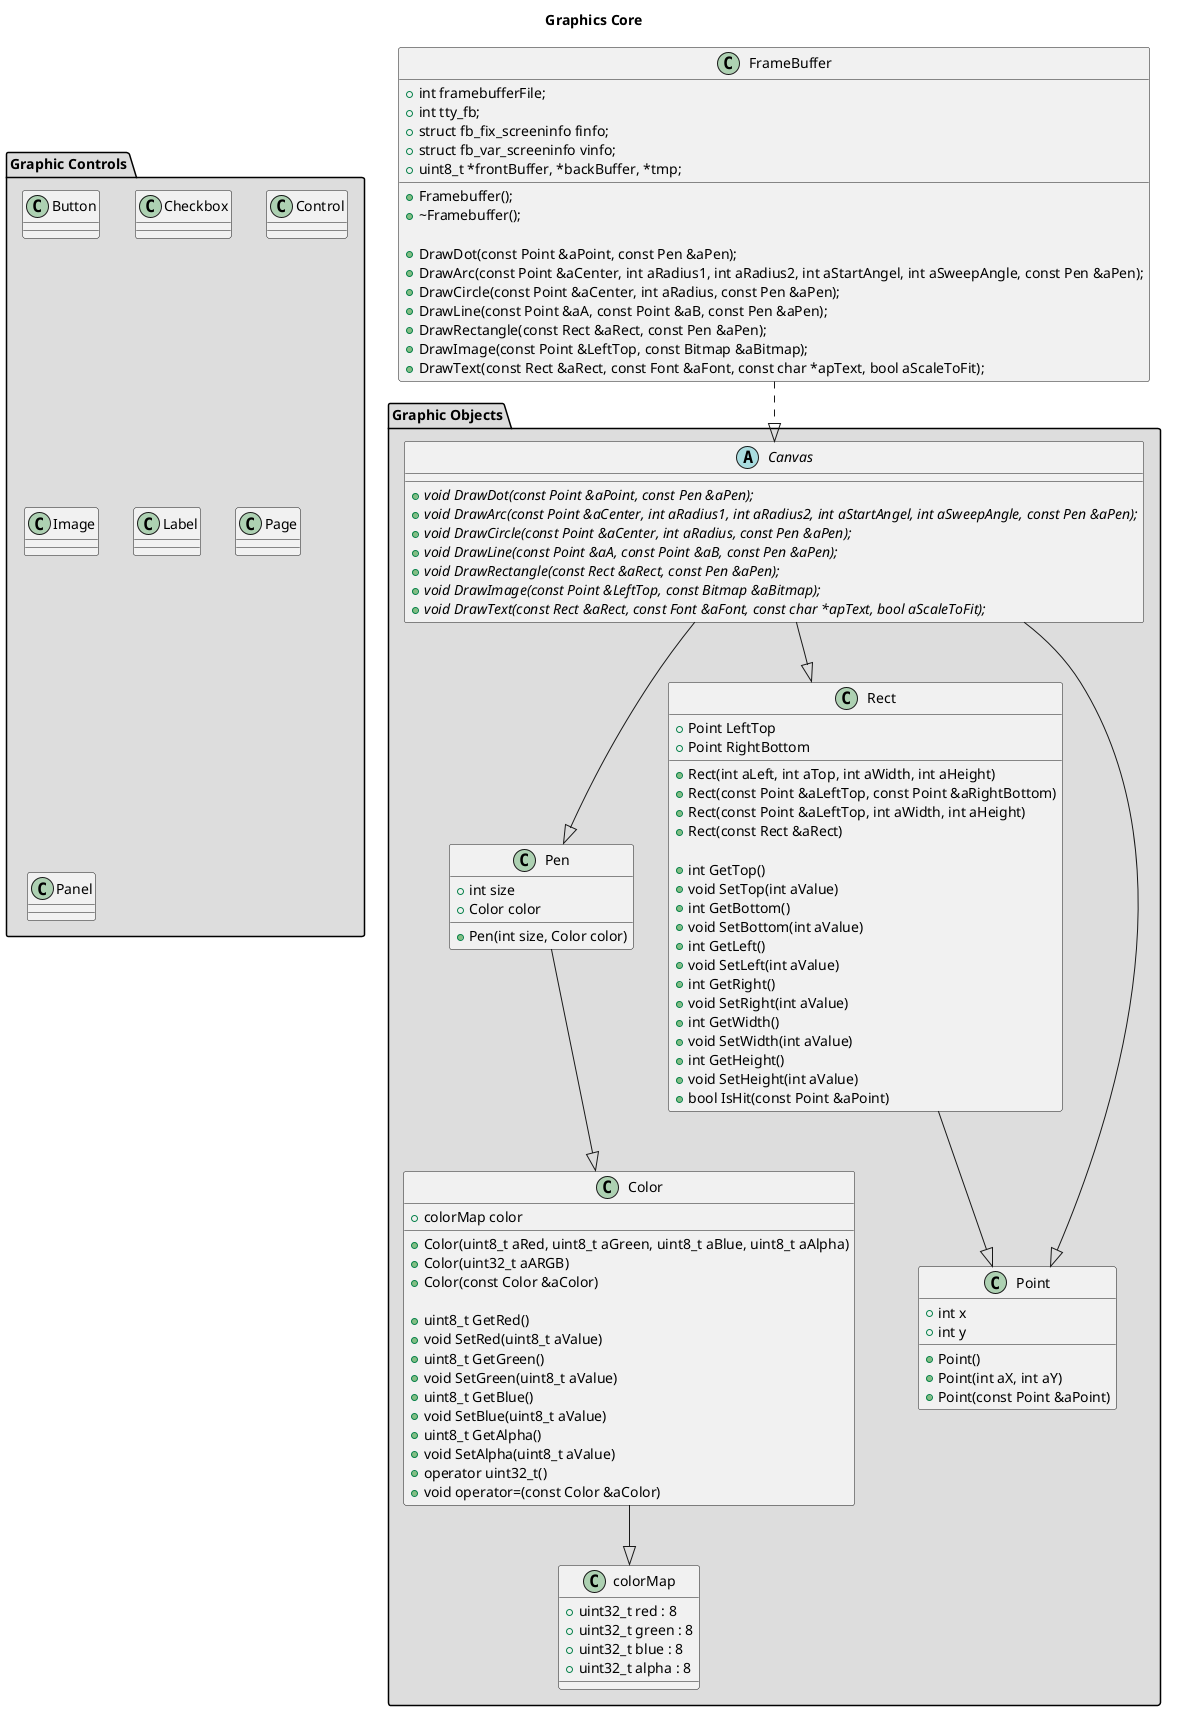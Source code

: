 ' Start of UML diagram
@startuml

title Graphics Core

package "Graphic Objects" #DDDDDD{

    Class Point{
        +int x
        +int y
    
        +Point()
        +Point(int aX, int aY)
        +Point(const Point &aPoint)
    }

    Class Rect{
        +Point LeftTop
        +Point RightBottom

        +Rect(int aLeft, int aTop, int aWidth, int aHeight)
        +Rect(const Point &aLeftTop, const Point &aRightBottom)
        +Rect(const Point &aLeftTop, int aWidth, int aHeight)
        +Rect(const Rect &aRect)

        +int GetTop()
        +void SetTop(int aValue)
        +int GetBottom()
        +void SetBottom(int aValue)
        +int GetLeft()
        +void SetLeft(int aValue)
        +int GetRight()
        +void SetRight(int aValue)
        +int GetWidth()
        +void SetWidth(int aValue)
        +int GetHeight()
        +void SetHeight(int aValue)
        +bool IsHit(const Point &aPoint)
    }

    Class colorMap{
        +uint32_t red : 8
        +uint32_t green : 8
        +uint32_t blue : 8
        +uint32_t alpha : 8
    }

    Class Color{
        +colorMap color

        +Color(uint8_t aRed, uint8_t aGreen, uint8_t aBlue, uint8_t aAlpha)
        +Color(uint32_t aARGB)
        +Color(const Color &aColor)

        +uint8_t GetRed()
        +void SetRed(uint8_t aValue)
        +uint8_t GetGreen()
        +void SetGreen(uint8_t aValue)
        +uint8_t GetBlue()
        +void SetBlue(uint8_t aValue)
        +uint8_t GetAlpha()
        +void SetAlpha(uint8_t aValue)
        +operator uint32_t()
        +void operator=(const Color &aColor)
    }

    Class Pen{
        +int size
        +Color color

        +Pen(int size, Color color)
    }

    abstract Class Canvas{
        +{abstract} void DrawDot(const Point &aPoint, const Pen &aPen);
        +{abstract} void DrawArc(const Point &aCenter, int aRadius1, int aRadius2, int aStartAngel, int aSweepAngle, const Pen &aPen);
        +{abstract} void DrawCircle(const Point &aCenter, int aRadius, const Pen &aPen);
        +{abstract} void DrawLine(const Point &aA, const Point &aB, const Pen &aPen);
        +{abstract} void DrawRectangle(const Rect &aRect, const Pen &aPen);
        +{abstract} void DrawImage(const Point &LeftTop, const Bitmap &aBitmap);
        +{abstract} void DrawText(const Rect &aRect, const Font &aFont, const char *apText, bool aScaleToFit);
    }

    Point <|-up- Rect
    colorMap <|-up- Color
    Color <|-up- Pen
    Canvas --|> Pen
    Canvas --|> Point
    Canvas --|> Rect
}
Class FrameBuffer{
    +int framebufferFile;
    +int tty_fb;
    +struct fb_fix_screeninfo finfo;
    +struct fb_var_screeninfo vinfo;
    +uint8_t *frontBuffer, *backBuffer, *tmp;

    +Framebuffer();
    +~Framebuffer();

    +DrawDot(const Point &aPoint, const Pen &aPen);
    +DrawArc(const Point &aCenter, int aRadius1, int aRadius2, int aStartAngel, int aSweepAngle, const Pen &aPen);
    +DrawCircle(const Point &aCenter, int aRadius, const Pen &aPen);
    +DrawLine(const Point &aA, const Point &aB, const Pen &aPen);
    +DrawRectangle(const Rect &aRect, const Pen &aPen);
    +DrawImage(const Point &LeftTop, const Bitmap &aBitmap);
    +DrawText(const Rect &aRect, const Font &aFont, const char *apText, bool aScaleToFit);
}
FrameBuffer ..|> Canvas

package "Graphic Controls" #DDDDDD{
    Class Button{

    }

    Class Checkbox{

    }

    Class Control{

    }

    Class Image{

    }

    Class Label{

    }

    Class Page{

    }

    Class Panel{

    }
}
@enduml
' End of UML diagram